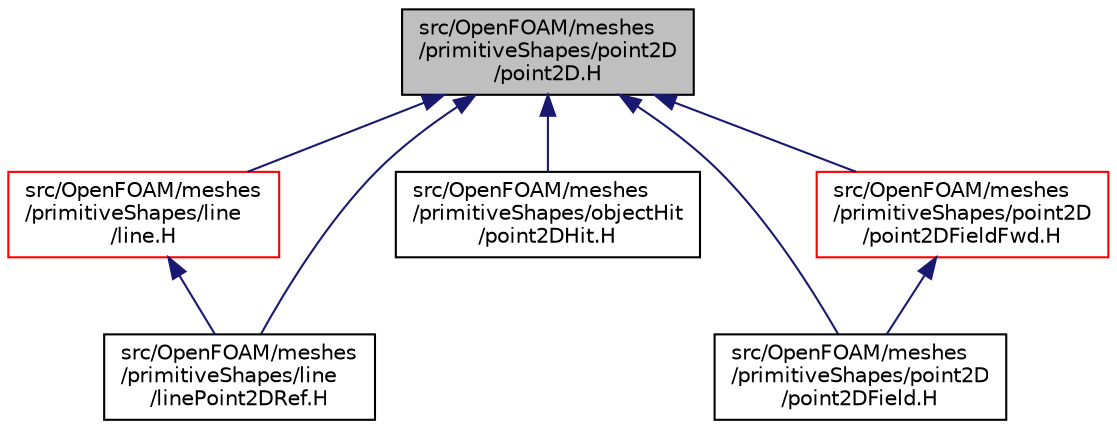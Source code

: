 digraph "src/OpenFOAM/meshes/primitiveShapes/point2D/point2D.H"
{
  bgcolor="transparent";
  edge [fontname="Helvetica",fontsize="10",labelfontname="Helvetica",labelfontsize="10"];
  node [fontname="Helvetica",fontsize="10",shape=record];
  Node57 [label="src/OpenFOAM/meshes\l/primitiveShapes/point2D\l/point2D.H",height=0.2,width=0.4,color="black", fillcolor="grey75", style="filled", fontcolor="black"];
  Node57 -> Node58 [dir="back",color="midnightblue",fontsize="10",style="solid",fontname="Helvetica"];
  Node58 [label="src/OpenFOAM/meshes\l/primitiveShapes/line\l/line.H",height=0.2,width=0.4,color="red",URL="$a12782.html"];
  Node58 -> Node62 [dir="back",color="midnightblue",fontsize="10",style="solid",fontname="Helvetica"];
  Node62 [label="src/OpenFOAM/meshes\l/primitiveShapes/line\l/linePoint2DRef.H",height=0.2,width=0.4,color="black",URL="$a12788.html"];
  Node57 -> Node62 [dir="back",color="midnightblue",fontsize="10",style="solid",fontname="Helvetica"];
  Node57 -> Node3711 [dir="back",color="midnightblue",fontsize="10",style="solid",fontname="Helvetica"];
  Node3711 [label="src/OpenFOAM/meshes\l/primitiveShapes/objectHit\l/point2DHit.H",height=0.2,width=0.4,color="black",URL="$a12797.html"];
  Node57 -> Node3712 [dir="back",color="midnightblue",fontsize="10",style="solid",fontname="Helvetica"];
  Node3712 [label="src/OpenFOAM/meshes\l/primitiveShapes/point2D\l/point2DField.H",height=0.2,width=0.4,color="black",URL="$a12842.html"];
  Node57 -> Node3713 [dir="back",color="midnightblue",fontsize="10",style="solid",fontname="Helvetica"];
  Node3713 [label="src/OpenFOAM/meshes\l/primitiveShapes/point2D\l/point2DFieldFwd.H",height=0.2,width=0.4,color="red",URL="$a12845.html"];
  Node3713 -> Node3712 [dir="back",color="midnightblue",fontsize="10",style="solid",fontname="Helvetica"];
}
